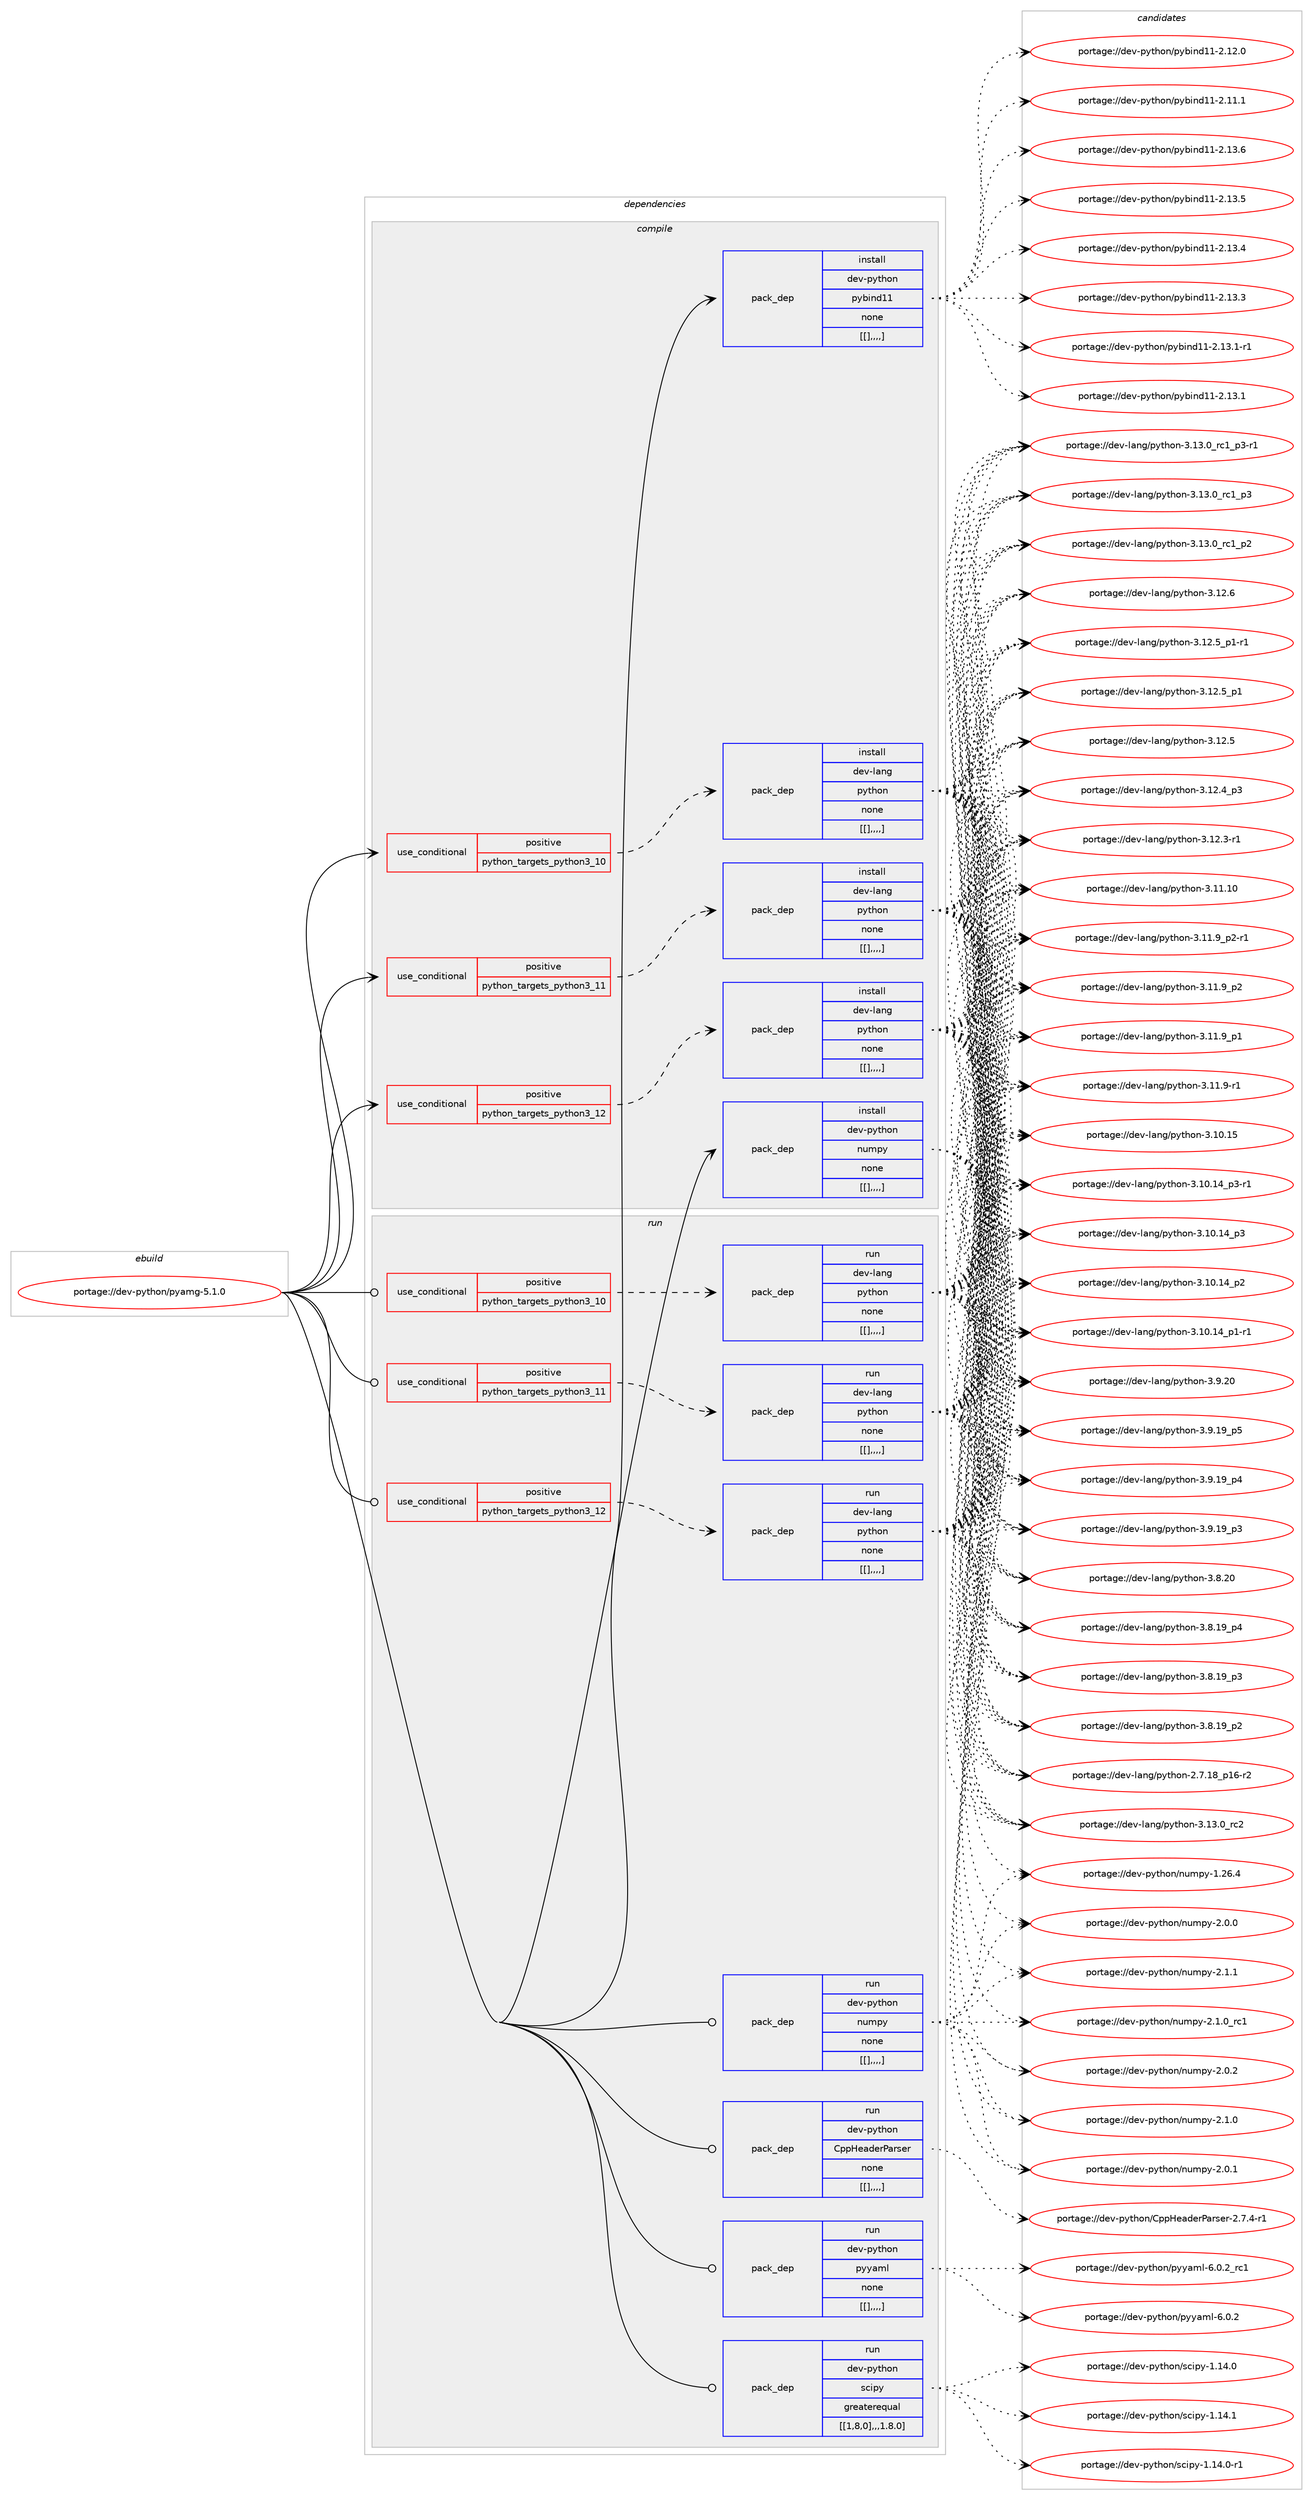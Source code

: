 digraph prolog {

# *************
# Graph options
# *************

newrank=true;
concentrate=true;
compound=true;
graph [rankdir=LR,fontname=Helvetica,fontsize=10,ranksep=1.5];#, ranksep=2.5, nodesep=0.2];
edge  [arrowhead=vee];
node  [fontname=Helvetica,fontsize=10];

# **********
# The ebuild
# **********

subgraph cluster_leftcol {
color=gray;
label=<<i>ebuild</i>>;
id [label="portage://dev-python/pyamg-5.1.0", color=red, width=4, href="../dev-python/pyamg-5.1.0.svg"];
}

# ****************
# The dependencies
# ****************

subgraph cluster_midcol {
color=gray;
label=<<i>dependencies</i>>;
subgraph cluster_compile {
fillcolor="#eeeeee";
style=filled;
label=<<i>compile</i>>;
subgraph cond37271 {
dependency156962 [label=<<TABLE BORDER="0" CELLBORDER="1" CELLSPACING="0" CELLPADDING="4"><TR><TD ROWSPAN="3" CELLPADDING="10">use_conditional</TD></TR><TR><TD>positive</TD></TR><TR><TD>python_targets_python3_10</TD></TR></TABLE>>, shape=none, color=red];
subgraph pack118471 {
dependency156963 [label=<<TABLE BORDER="0" CELLBORDER="1" CELLSPACING="0" CELLPADDING="4" WIDTH="220"><TR><TD ROWSPAN="6" CELLPADDING="30">pack_dep</TD></TR><TR><TD WIDTH="110">install</TD></TR><TR><TD>dev-lang</TD></TR><TR><TD>python</TD></TR><TR><TD>none</TD></TR><TR><TD>[[],,,,]</TD></TR></TABLE>>, shape=none, color=blue];
}
dependency156962:e -> dependency156963:w [weight=20,style="dashed",arrowhead="vee"];
}
id:e -> dependency156962:w [weight=20,style="solid",arrowhead="vee"];
subgraph cond37272 {
dependency156964 [label=<<TABLE BORDER="0" CELLBORDER="1" CELLSPACING="0" CELLPADDING="4"><TR><TD ROWSPAN="3" CELLPADDING="10">use_conditional</TD></TR><TR><TD>positive</TD></TR><TR><TD>python_targets_python3_11</TD></TR></TABLE>>, shape=none, color=red];
subgraph pack118472 {
dependency156965 [label=<<TABLE BORDER="0" CELLBORDER="1" CELLSPACING="0" CELLPADDING="4" WIDTH="220"><TR><TD ROWSPAN="6" CELLPADDING="30">pack_dep</TD></TR><TR><TD WIDTH="110">install</TD></TR><TR><TD>dev-lang</TD></TR><TR><TD>python</TD></TR><TR><TD>none</TD></TR><TR><TD>[[],,,,]</TD></TR></TABLE>>, shape=none, color=blue];
}
dependency156964:e -> dependency156965:w [weight=20,style="dashed",arrowhead="vee"];
}
id:e -> dependency156964:w [weight=20,style="solid",arrowhead="vee"];
subgraph cond37273 {
dependency156966 [label=<<TABLE BORDER="0" CELLBORDER="1" CELLSPACING="0" CELLPADDING="4"><TR><TD ROWSPAN="3" CELLPADDING="10">use_conditional</TD></TR><TR><TD>positive</TD></TR><TR><TD>python_targets_python3_12</TD></TR></TABLE>>, shape=none, color=red];
subgraph pack118473 {
dependency156967 [label=<<TABLE BORDER="0" CELLBORDER="1" CELLSPACING="0" CELLPADDING="4" WIDTH="220"><TR><TD ROWSPAN="6" CELLPADDING="30">pack_dep</TD></TR><TR><TD WIDTH="110">install</TD></TR><TR><TD>dev-lang</TD></TR><TR><TD>python</TD></TR><TR><TD>none</TD></TR><TR><TD>[[],,,,]</TD></TR></TABLE>>, shape=none, color=blue];
}
dependency156966:e -> dependency156967:w [weight=20,style="dashed",arrowhead="vee"];
}
id:e -> dependency156966:w [weight=20,style="solid",arrowhead="vee"];
subgraph pack118474 {
dependency156968 [label=<<TABLE BORDER="0" CELLBORDER="1" CELLSPACING="0" CELLPADDING="4" WIDTH="220"><TR><TD ROWSPAN="6" CELLPADDING="30">pack_dep</TD></TR><TR><TD WIDTH="110">install</TD></TR><TR><TD>dev-python</TD></TR><TR><TD>numpy</TD></TR><TR><TD>none</TD></TR><TR><TD>[[],,,,]</TD></TR></TABLE>>, shape=none, color=blue];
}
id:e -> dependency156968:w [weight=20,style="solid",arrowhead="vee"];
subgraph pack118475 {
dependency156969 [label=<<TABLE BORDER="0" CELLBORDER="1" CELLSPACING="0" CELLPADDING="4" WIDTH="220"><TR><TD ROWSPAN="6" CELLPADDING="30">pack_dep</TD></TR><TR><TD WIDTH="110">install</TD></TR><TR><TD>dev-python</TD></TR><TR><TD>pybind11</TD></TR><TR><TD>none</TD></TR><TR><TD>[[],,,,]</TD></TR></TABLE>>, shape=none, color=blue];
}
id:e -> dependency156969:w [weight=20,style="solid",arrowhead="vee"];
}
subgraph cluster_compileandrun {
fillcolor="#eeeeee";
style=filled;
label=<<i>compile and run</i>>;
}
subgraph cluster_run {
fillcolor="#eeeeee";
style=filled;
label=<<i>run</i>>;
subgraph cond37274 {
dependency156970 [label=<<TABLE BORDER="0" CELLBORDER="1" CELLSPACING="0" CELLPADDING="4"><TR><TD ROWSPAN="3" CELLPADDING="10">use_conditional</TD></TR><TR><TD>positive</TD></TR><TR><TD>python_targets_python3_10</TD></TR></TABLE>>, shape=none, color=red];
subgraph pack118476 {
dependency156971 [label=<<TABLE BORDER="0" CELLBORDER="1" CELLSPACING="0" CELLPADDING="4" WIDTH="220"><TR><TD ROWSPAN="6" CELLPADDING="30">pack_dep</TD></TR><TR><TD WIDTH="110">run</TD></TR><TR><TD>dev-lang</TD></TR><TR><TD>python</TD></TR><TR><TD>none</TD></TR><TR><TD>[[],,,,]</TD></TR></TABLE>>, shape=none, color=blue];
}
dependency156970:e -> dependency156971:w [weight=20,style="dashed",arrowhead="vee"];
}
id:e -> dependency156970:w [weight=20,style="solid",arrowhead="odot"];
subgraph cond37275 {
dependency156972 [label=<<TABLE BORDER="0" CELLBORDER="1" CELLSPACING="0" CELLPADDING="4"><TR><TD ROWSPAN="3" CELLPADDING="10">use_conditional</TD></TR><TR><TD>positive</TD></TR><TR><TD>python_targets_python3_11</TD></TR></TABLE>>, shape=none, color=red];
subgraph pack118477 {
dependency156973 [label=<<TABLE BORDER="0" CELLBORDER="1" CELLSPACING="0" CELLPADDING="4" WIDTH="220"><TR><TD ROWSPAN="6" CELLPADDING="30">pack_dep</TD></TR><TR><TD WIDTH="110">run</TD></TR><TR><TD>dev-lang</TD></TR><TR><TD>python</TD></TR><TR><TD>none</TD></TR><TR><TD>[[],,,,]</TD></TR></TABLE>>, shape=none, color=blue];
}
dependency156972:e -> dependency156973:w [weight=20,style="dashed",arrowhead="vee"];
}
id:e -> dependency156972:w [weight=20,style="solid",arrowhead="odot"];
subgraph cond37276 {
dependency156974 [label=<<TABLE BORDER="0" CELLBORDER="1" CELLSPACING="0" CELLPADDING="4"><TR><TD ROWSPAN="3" CELLPADDING="10">use_conditional</TD></TR><TR><TD>positive</TD></TR><TR><TD>python_targets_python3_12</TD></TR></TABLE>>, shape=none, color=red];
subgraph pack118478 {
dependency156975 [label=<<TABLE BORDER="0" CELLBORDER="1" CELLSPACING="0" CELLPADDING="4" WIDTH="220"><TR><TD ROWSPAN="6" CELLPADDING="30">pack_dep</TD></TR><TR><TD WIDTH="110">run</TD></TR><TR><TD>dev-lang</TD></TR><TR><TD>python</TD></TR><TR><TD>none</TD></TR><TR><TD>[[],,,,]</TD></TR></TABLE>>, shape=none, color=blue];
}
dependency156974:e -> dependency156975:w [weight=20,style="dashed",arrowhead="vee"];
}
id:e -> dependency156974:w [weight=20,style="solid",arrowhead="odot"];
subgraph pack118479 {
dependency156976 [label=<<TABLE BORDER="0" CELLBORDER="1" CELLSPACING="0" CELLPADDING="4" WIDTH="220"><TR><TD ROWSPAN="6" CELLPADDING="30">pack_dep</TD></TR><TR><TD WIDTH="110">run</TD></TR><TR><TD>dev-python</TD></TR><TR><TD>CppHeaderParser</TD></TR><TR><TD>none</TD></TR><TR><TD>[[],,,,]</TD></TR></TABLE>>, shape=none, color=blue];
}
id:e -> dependency156976:w [weight=20,style="solid",arrowhead="odot"];
subgraph pack118480 {
dependency156977 [label=<<TABLE BORDER="0" CELLBORDER="1" CELLSPACING="0" CELLPADDING="4" WIDTH="220"><TR><TD ROWSPAN="6" CELLPADDING="30">pack_dep</TD></TR><TR><TD WIDTH="110">run</TD></TR><TR><TD>dev-python</TD></TR><TR><TD>numpy</TD></TR><TR><TD>none</TD></TR><TR><TD>[[],,,,]</TD></TR></TABLE>>, shape=none, color=blue];
}
id:e -> dependency156977:w [weight=20,style="solid",arrowhead="odot"];
subgraph pack118481 {
dependency156978 [label=<<TABLE BORDER="0" CELLBORDER="1" CELLSPACING="0" CELLPADDING="4" WIDTH="220"><TR><TD ROWSPAN="6" CELLPADDING="30">pack_dep</TD></TR><TR><TD WIDTH="110">run</TD></TR><TR><TD>dev-python</TD></TR><TR><TD>pyyaml</TD></TR><TR><TD>none</TD></TR><TR><TD>[[],,,,]</TD></TR></TABLE>>, shape=none, color=blue];
}
id:e -> dependency156978:w [weight=20,style="solid",arrowhead="odot"];
subgraph pack118482 {
dependency156979 [label=<<TABLE BORDER="0" CELLBORDER="1" CELLSPACING="0" CELLPADDING="4" WIDTH="220"><TR><TD ROWSPAN="6" CELLPADDING="30">pack_dep</TD></TR><TR><TD WIDTH="110">run</TD></TR><TR><TD>dev-python</TD></TR><TR><TD>scipy</TD></TR><TR><TD>greaterequal</TD></TR><TR><TD>[[1,8,0],,,1.8.0]</TD></TR></TABLE>>, shape=none, color=blue];
}
id:e -> dependency156979:w [weight=20,style="solid",arrowhead="odot"];
}
}

# **************
# The candidates
# **************

subgraph cluster_choices {
rank=same;
color=gray;
label=<<i>candidates</i>>;

subgraph choice118471 {
color=black;
nodesep=1;
choice10010111845108971101034711212111610411111045514649514648951149950 [label="portage://dev-lang/python-3.13.0_rc2", color=red, width=4,href="../dev-lang/python-3.13.0_rc2.svg"];
choice1001011184510897110103471121211161041111104551464951464895114994995112514511449 [label="portage://dev-lang/python-3.13.0_rc1_p3-r1", color=red, width=4,href="../dev-lang/python-3.13.0_rc1_p3-r1.svg"];
choice100101118451089711010347112121116104111110455146495146489511499499511251 [label="portage://dev-lang/python-3.13.0_rc1_p3", color=red, width=4,href="../dev-lang/python-3.13.0_rc1_p3.svg"];
choice100101118451089711010347112121116104111110455146495146489511499499511250 [label="portage://dev-lang/python-3.13.0_rc1_p2", color=red, width=4,href="../dev-lang/python-3.13.0_rc1_p2.svg"];
choice10010111845108971101034711212111610411111045514649504654 [label="portage://dev-lang/python-3.12.6", color=red, width=4,href="../dev-lang/python-3.12.6.svg"];
choice1001011184510897110103471121211161041111104551464950465395112494511449 [label="portage://dev-lang/python-3.12.5_p1-r1", color=red, width=4,href="../dev-lang/python-3.12.5_p1-r1.svg"];
choice100101118451089711010347112121116104111110455146495046539511249 [label="portage://dev-lang/python-3.12.5_p1", color=red, width=4,href="../dev-lang/python-3.12.5_p1.svg"];
choice10010111845108971101034711212111610411111045514649504653 [label="portage://dev-lang/python-3.12.5", color=red, width=4,href="../dev-lang/python-3.12.5.svg"];
choice100101118451089711010347112121116104111110455146495046529511251 [label="portage://dev-lang/python-3.12.4_p3", color=red, width=4,href="../dev-lang/python-3.12.4_p3.svg"];
choice100101118451089711010347112121116104111110455146495046514511449 [label="portage://dev-lang/python-3.12.3-r1", color=red, width=4,href="../dev-lang/python-3.12.3-r1.svg"];
choice1001011184510897110103471121211161041111104551464949464948 [label="portage://dev-lang/python-3.11.10", color=red, width=4,href="../dev-lang/python-3.11.10.svg"];
choice1001011184510897110103471121211161041111104551464949465795112504511449 [label="portage://dev-lang/python-3.11.9_p2-r1", color=red, width=4,href="../dev-lang/python-3.11.9_p2-r1.svg"];
choice100101118451089711010347112121116104111110455146494946579511250 [label="portage://dev-lang/python-3.11.9_p2", color=red, width=4,href="../dev-lang/python-3.11.9_p2.svg"];
choice100101118451089711010347112121116104111110455146494946579511249 [label="portage://dev-lang/python-3.11.9_p1", color=red, width=4,href="../dev-lang/python-3.11.9_p1.svg"];
choice100101118451089711010347112121116104111110455146494946574511449 [label="portage://dev-lang/python-3.11.9-r1", color=red, width=4,href="../dev-lang/python-3.11.9-r1.svg"];
choice1001011184510897110103471121211161041111104551464948464953 [label="portage://dev-lang/python-3.10.15", color=red, width=4,href="../dev-lang/python-3.10.15.svg"];
choice100101118451089711010347112121116104111110455146494846495295112514511449 [label="portage://dev-lang/python-3.10.14_p3-r1", color=red, width=4,href="../dev-lang/python-3.10.14_p3-r1.svg"];
choice10010111845108971101034711212111610411111045514649484649529511251 [label="portage://dev-lang/python-3.10.14_p3", color=red, width=4,href="../dev-lang/python-3.10.14_p3.svg"];
choice10010111845108971101034711212111610411111045514649484649529511250 [label="portage://dev-lang/python-3.10.14_p2", color=red, width=4,href="../dev-lang/python-3.10.14_p2.svg"];
choice100101118451089711010347112121116104111110455146494846495295112494511449 [label="portage://dev-lang/python-3.10.14_p1-r1", color=red, width=4,href="../dev-lang/python-3.10.14_p1-r1.svg"];
choice10010111845108971101034711212111610411111045514657465048 [label="portage://dev-lang/python-3.9.20", color=red, width=4,href="../dev-lang/python-3.9.20.svg"];
choice100101118451089711010347112121116104111110455146574649579511253 [label="portage://dev-lang/python-3.9.19_p5", color=red, width=4,href="../dev-lang/python-3.9.19_p5.svg"];
choice100101118451089711010347112121116104111110455146574649579511252 [label="portage://dev-lang/python-3.9.19_p4", color=red, width=4,href="../dev-lang/python-3.9.19_p4.svg"];
choice100101118451089711010347112121116104111110455146574649579511251 [label="portage://dev-lang/python-3.9.19_p3", color=red, width=4,href="../dev-lang/python-3.9.19_p3.svg"];
choice10010111845108971101034711212111610411111045514656465048 [label="portage://dev-lang/python-3.8.20", color=red, width=4,href="../dev-lang/python-3.8.20.svg"];
choice100101118451089711010347112121116104111110455146564649579511252 [label="portage://dev-lang/python-3.8.19_p4", color=red, width=4,href="../dev-lang/python-3.8.19_p4.svg"];
choice100101118451089711010347112121116104111110455146564649579511251 [label="portage://dev-lang/python-3.8.19_p3", color=red, width=4,href="../dev-lang/python-3.8.19_p3.svg"];
choice100101118451089711010347112121116104111110455146564649579511250 [label="portage://dev-lang/python-3.8.19_p2", color=red, width=4,href="../dev-lang/python-3.8.19_p2.svg"];
choice100101118451089711010347112121116104111110455046554649569511249544511450 [label="portage://dev-lang/python-2.7.18_p16-r2", color=red, width=4,href="../dev-lang/python-2.7.18_p16-r2.svg"];
dependency156963:e -> choice10010111845108971101034711212111610411111045514649514648951149950:w [style=dotted,weight="100"];
dependency156963:e -> choice1001011184510897110103471121211161041111104551464951464895114994995112514511449:w [style=dotted,weight="100"];
dependency156963:e -> choice100101118451089711010347112121116104111110455146495146489511499499511251:w [style=dotted,weight="100"];
dependency156963:e -> choice100101118451089711010347112121116104111110455146495146489511499499511250:w [style=dotted,weight="100"];
dependency156963:e -> choice10010111845108971101034711212111610411111045514649504654:w [style=dotted,weight="100"];
dependency156963:e -> choice1001011184510897110103471121211161041111104551464950465395112494511449:w [style=dotted,weight="100"];
dependency156963:e -> choice100101118451089711010347112121116104111110455146495046539511249:w [style=dotted,weight="100"];
dependency156963:e -> choice10010111845108971101034711212111610411111045514649504653:w [style=dotted,weight="100"];
dependency156963:e -> choice100101118451089711010347112121116104111110455146495046529511251:w [style=dotted,weight="100"];
dependency156963:e -> choice100101118451089711010347112121116104111110455146495046514511449:w [style=dotted,weight="100"];
dependency156963:e -> choice1001011184510897110103471121211161041111104551464949464948:w [style=dotted,weight="100"];
dependency156963:e -> choice1001011184510897110103471121211161041111104551464949465795112504511449:w [style=dotted,weight="100"];
dependency156963:e -> choice100101118451089711010347112121116104111110455146494946579511250:w [style=dotted,weight="100"];
dependency156963:e -> choice100101118451089711010347112121116104111110455146494946579511249:w [style=dotted,weight="100"];
dependency156963:e -> choice100101118451089711010347112121116104111110455146494946574511449:w [style=dotted,weight="100"];
dependency156963:e -> choice1001011184510897110103471121211161041111104551464948464953:w [style=dotted,weight="100"];
dependency156963:e -> choice100101118451089711010347112121116104111110455146494846495295112514511449:w [style=dotted,weight="100"];
dependency156963:e -> choice10010111845108971101034711212111610411111045514649484649529511251:w [style=dotted,weight="100"];
dependency156963:e -> choice10010111845108971101034711212111610411111045514649484649529511250:w [style=dotted,weight="100"];
dependency156963:e -> choice100101118451089711010347112121116104111110455146494846495295112494511449:w [style=dotted,weight="100"];
dependency156963:e -> choice10010111845108971101034711212111610411111045514657465048:w [style=dotted,weight="100"];
dependency156963:e -> choice100101118451089711010347112121116104111110455146574649579511253:w [style=dotted,weight="100"];
dependency156963:e -> choice100101118451089711010347112121116104111110455146574649579511252:w [style=dotted,weight="100"];
dependency156963:e -> choice100101118451089711010347112121116104111110455146574649579511251:w [style=dotted,weight="100"];
dependency156963:e -> choice10010111845108971101034711212111610411111045514656465048:w [style=dotted,weight="100"];
dependency156963:e -> choice100101118451089711010347112121116104111110455146564649579511252:w [style=dotted,weight="100"];
dependency156963:e -> choice100101118451089711010347112121116104111110455146564649579511251:w [style=dotted,weight="100"];
dependency156963:e -> choice100101118451089711010347112121116104111110455146564649579511250:w [style=dotted,weight="100"];
dependency156963:e -> choice100101118451089711010347112121116104111110455046554649569511249544511450:w [style=dotted,weight="100"];
}
subgraph choice118472 {
color=black;
nodesep=1;
choice10010111845108971101034711212111610411111045514649514648951149950 [label="portage://dev-lang/python-3.13.0_rc2", color=red, width=4,href="../dev-lang/python-3.13.0_rc2.svg"];
choice1001011184510897110103471121211161041111104551464951464895114994995112514511449 [label="portage://dev-lang/python-3.13.0_rc1_p3-r1", color=red, width=4,href="../dev-lang/python-3.13.0_rc1_p3-r1.svg"];
choice100101118451089711010347112121116104111110455146495146489511499499511251 [label="portage://dev-lang/python-3.13.0_rc1_p3", color=red, width=4,href="../dev-lang/python-3.13.0_rc1_p3.svg"];
choice100101118451089711010347112121116104111110455146495146489511499499511250 [label="portage://dev-lang/python-3.13.0_rc1_p2", color=red, width=4,href="../dev-lang/python-3.13.0_rc1_p2.svg"];
choice10010111845108971101034711212111610411111045514649504654 [label="portage://dev-lang/python-3.12.6", color=red, width=4,href="../dev-lang/python-3.12.6.svg"];
choice1001011184510897110103471121211161041111104551464950465395112494511449 [label="portage://dev-lang/python-3.12.5_p1-r1", color=red, width=4,href="../dev-lang/python-3.12.5_p1-r1.svg"];
choice100101118451089711010347112121116104111110455146495046539511249 [label="portage://dev-lang/python-3.12.5_p1", color=red, width=4,href="../dev-lang/python-3.12.5_p1.svg"];
choice10010111845108971101034711212111610411111045514649504653 [label="portage://dev-lang/python-3.12.5", color=red, width=4,href="../dev-lang/python-3.12.5.svg"];
choice100101118451089711010347112121116104111110455146495046529511251 [label="portage://dev-lang/python-3.12.4_p3", color=red, width=4,href="../dev-lang/python-3.12.4_p3.svg"];
choice100101118451089711010347112121116104111110455146495046514511449 [label="portage://dev-lang/python-3.12.3-r1", color=red, width=4,href="../dev-lang/python-3.12.3-r1.svg"];
choice1001011184510897110103471121211161041111104551464949464948 [label="portage://dev-lang/python-3.11.10", color=red, width=4,href="../dev-lang/python-3.11.10.svg"];
choice1001011184510897110103471121211161041111104551464949465795112504511449 [label="portage://dev-lang/python-3.11.9_p2-r1", color=red, width=4,href="../dev-lang/python-3.11.9_p2-r1.svg"];
choice100101118451089711010347112121116104111110455146494946579511250 [label="portage://dev-lang/python-3.11.9_p2", color=red, width=4,href="../dev-lang/python-3.11.9_p2.svg"];
choice100101118451089711010347112121116104111110455146494946579511249 [label="portage://dev-lang/python-3.11.9_p1", color=red, width=4,href="../dev-lang/python-3.11.9_p1.svg"];
choice100101118451089711010347112121116104111110455146494946574511449 [label="portage://dev-lang/python-3.11.9-r1", color=red, width=4,href="../dev-lang/python-3.11.9-r1.svg"];
choice1001011184510897110103471121211161041111104551464948464953 [label="portage://dev-lang/python-3.10.15", color=red, width=4,href="../dev-lang/python-3.10.15.svg"];
choice100101118451089711010347112121116104111110455146494846495295112514511449 [label="portage://dev-lang/python-3.10.14_p3-r1", color=red, width=4,href="../dev-lang/python-3.10.14_p3-r1.svg"];
choice10010111845108971101034711212111610411111045514649484649529511251 [label="portage://dev-lang/python-3.10.14_p3", color=red, width=4,href="../dev-lang/python-3.10.14_p3.svg"];
choice10010111845108971101034711212111610411111045514649484649529511250 [label="portage://dev-lang/python-3.10.14_p2", color=red, width=4,href="../dev-lang/python-3.10.14_p2.svg"];
choice100101118451089711010347112121116104111110455146494846495295112494511449 [label="portage://dev-lang/python-3.10.14_p1-r1", color=red, width=4,href="../dev-lang/python-3.10.14_p1-r1.svg"];
choice10010111845108971101034711212111610411111045514657465048 [label="portage://dev-lang/python-3.9.20", color=red, width=4,href="../dev-lang/python-3.9.20.svg"];
choice100101118451089711010347112121116104111110455146574649579511253 [label="portage://dev-lang/python-3.9.19_p5", color=red, width=4,href="../dev-lang/python-3.9.19_p5.svg"];
choice100101118451089711010347112121116104111110455146574649579511252 [label="portage://dev-lang/python-3.9.19_p4", color=red, width=4,href="../dev-lang/python-3.9.19_p4.svg"];
choice100101118451089711010347112121116104111110455146574649579511251 [label="portage://dev-lang/python-3.9.19_p3", color=red, width=4,href="../dev-lang/python-3.9.19_p3.svg"];
choice10010111845108971101034711212111610411111045514656465048 [label="portage://dev-lang/python-3.8.20", color=red, width=4,href="../dev-lang/python-3.8.20.svg"];
choice100101118451089711010347112121116104111110455146564649579511252 [label="portage://dev-lang/python-3.8.19_p4", color=red, width=4,href="../dev-lang/python-3.8.19_p4.svg"];
choice100101118451089711010347112121116104111110455146564649579511251 [label="portage://dev-lang/python-3.8.19_p3", color=red, width=4,href="../dev-lang/python-3.8.19_p3.svg"];
choice100101118451089711010347112121116104111110455146564649579511250 [label="portage://dev-lang/python-3.8.19_p2", color=red, width=4,href="../dev-lang/python-3.8.19_p2.svg"];
choice100101118451089711010347112121116104111110455046554649569511249544511450 [label="portage://dev-lang/python-2.7.18_p16-r2", color=red, width=4,href="../dev-lang/python-2.7.18_p16-r2.svg"];
dependency156965:e -> choice10010111845108971101034711212111610411111045514649514648951149950:w [style=dotted,weight="100"];
dependency156965:e -> choice1001011184510897110103471121211161041111104551464951464895114994995112514511449:w [style=dotted,weight="100"];
dependency156965:e -> choice100101118451089711010347112121116104111110455146495146489511499499511251:w [style=dotted,weight="100"];
dependency156965:e -> choice100101118451089711010347112121116104111110455146495146489511499499511250:w [style=dotted,weight="100"];
dependency156965:e -> choice10010111845108971101034711212111610411111045514649504654:w [style=dotted,weight="100"];
dependency156965:e -> choice1001011184510897110103471121211161041111104551464950465395112494511449:w [style=dotted,weight="100"];
dependency156965:e -> choice100101118451089711010347112121116104111110455146495046539511249:w [style=dotted,weight="100"];
dependency156965:e -> choice10010111845108971101034711212111610411111045514649504653:w [style=dotted,weight="100"];
dependency156965:e -> choice100101118451089711010347112121116104111110455146495046529511251:w [style=dotted,weight="100"];
dependency156965:e -> choice100101118451089711010347112121116104111110455146495046514511449:w [style=dotted,weight="100"];
dependency156965:e -> choice1001011184510897110103471121211161041111104551464949464948:w [style=dotted,weight="100"];
dependency156965:e -> choice1001011184510897110103471121211161041111104551464949465795112504511449:w [style=dotted,weight="100"];
dependency156965:e -> choice100101118451089711010347112121116104111110455146494946579511250:w [style=dotted,weight="100"];
dependency156965:e -> choice100101118451089711010347112121116104111110455146494946579511249:w [style=dotted,weight="100"];
dependency156965:e -> choice100101118451089711010347112121116104111110455146494946574511449:w [style=dotted,weight="100"];
dependency156965:e -> choice1001011184510897110103471121211161041111104551464948464953:w [style=dotted,weight="100"];
dependency156965:e -> choice100101118451089711010347112121116104111110455146494846495295112514511449:w [style=dotted,weight="100"];
dependency156965:e -> choice10010111845108971101034711212111610411111045514649484649529511251:w [style=dotted,weight="100"];
dependency156965:e -> choice10010111845108971101034711212111610411111045514649484649529511250:w [style=dotted,weight="100"];
dependency156965:e -> choice100101118451089711010347112121116104111110455146494846495295112494511449:w [style=dotted,weight="100"];
dependency156965:e -> choice10010111845108971101034711212111610411111045514657465048:w [style=dotted,weight="100"];
dependency156965:e -> choice100101118451089711010347112121116104111110455146574649579511253:w [style=dotted,weight="100"];
dependency156965:e -> choice100101118451089711010347112121116104111110455146574649579511252:w [style=dotted,weight="100"];
dependency156965:e -> choice100101118451089711010347112121116104111110455146574649579511251:w [style=dotted,weight="100"];
dependency156965:e -> choice10010111845108971101034711212111610411111045514656465048:w [style=dotted,weight="100"];
dependency156965:e -> choice100101118451089711010347112121116104111110455146564649579511252:w [style=dotted,weight="100"];
dependency156965:e -> choice100101118451089711010347112121116104111110455146564649579511251:w [style=dotted,weight="100"];
dependency156965:e -> choice100101118451089711010347112121116104111110455146564649579511250:w [style=dotted,weight="100"];
dependency156965:e -> choice100101118451089711010347112121116104111110455046554649569511249544511450:w [style=dotted,weight="100"];
}
subgraph choice118473 {
color=black;
nodesep=1;
choice10010111845108971101034711212111610411111045514649514648951149950 [label="portage://dev-lang/python-3.13.0_rc2", color=red, width=4,href="../dev-lang/python-3.13.0_rc2.svg"];
choice1001011184510897110103471121211161041111104551464951464895114994995112514511449 [label="portage://dev-lang/python-3.13.0_rc1_p3-r1", color=red, width=4,href="../dev-lang/python-3.13.0_rc1_p3-r1.svg"];
choice100101118451089711010347112121116104111110455146495146489511499499511251 [label="portage://dev-lang/python-3.13.0_rc1_p3", color=red, width=4,href="../dev-lang/python-3.13.0_rc1_p3.svg"];
choice100101118451089711010347112121116104111110455146495146489511499499511250 [label="portage://dev-lang/python-3.13.0_rc1_p2", color=red, width=4,href="../dev-lang/python-3.13.0_rc1_p2.svg"];
choice10010111845108971101034711212111610411111045514649504654 [label="portage://dev-lang/python-3.12.6", color=red, width=4,href="../dev-lang/python-3.12.6.svg"];
choice1001011184510897110103471121211161041111104551464950465395112494511449 [label="portage://dev-lang/python-3.12.5_p1-r1", color=red, width=4,href="../dev-lang/python-3.12.5_p1-r1.svg"];
choice100101118451089711010347112121116104111110455146495046539511249 [label="portage://dev-lang/python-3.12.5_p1", color=red, width=4,href="../dev-lang/python-3.12.5_p1.svg"];
choice10010111845108971101034711212111610411111045514649504653 [label="portage://dev-lang/python-3.12.5", color=red, width=4,href="../dev-lang/python-3.12.5.svg"];
choice100101118451089711010347112121116104111110455146495046529511251 [label="portage://dev-lang/python-3.12.4_p3", color=red, width=4,href="../dev-lang/python-3.12.4_p3.svg"];
choice100101118451089711010347112121116104111110455146495046514511449 [label="portage://dev-lang/python-3.12.3-r1", color=red, width=4,href="../dev-lang/python-3.12.3-r1.svg"];
choice1001011184510897110103471121211161041111104551464949464948 [label="portage://dev-lang/python-3.11.10", color=red, width=4,href="../dev-lang/python-3.11.10.svg"];
choice1001011184510897110103471121211161041111104551464949465795112504511449 [label="portage://dev-lang/python-3.11.9_p2-r1", color=red, width=4,href="../dev-lang/python-3.11.9_p2-r1.svg"];
choice100101118451089711010347112121116104111110455146494946579511250 [label="portage://dev-lang/python-3.11.9_p2", color=red, width=4,href="../dev-lang/python-3.11.9_p2.svg"];
choice100101118451089711010347112121116104111110455146494946579511249 [label="portage://dev-lang/python-3.11.9_p1", color=red, width=4,href="../dev-lang/python-3.11.9_p1.svg"];
choice100101118451089711010347112121116104111110455146494946574511449 [label="portage://dev-lang/python-3.11.9-r1", color=red, width=4,href="../dev-lang/python-3.11.9-r1.svg"];
choice1001011184510897110103471121211161041111104551464948464953 [label="portage://dev-lang/python-3.10.15", color=red, width=4,href="../dev-lang/python-3.10.15.svg"];
choice100101118451089711010347112121116104111110455146494846495295112514511449 [label="portage://dev-lang/python-3.10.14_p3-r1", color=red, width=4,href="../dev-lang/python-3.10.14_p3-r1.svg"];
choice10010111845108971101034711212111610411111045514649484649529511251 [label="portage://dev-lang/python-3.10.14_p3", color=red, width=4,href="../dev-lang/python-3.10.14_p3.svg"];
choice10010111845108971101034711212111610411111045514649484649529511250 [label="portage://dev-lang/python-3.10.14_p2", color=red, width=4,href="../dev-lang/python-3.10.14_p2.svg"];
choice100101118451089711010347112121116104111110455146494846495295112494511449 [label="portage://dev-lang/python-3.10.14_p1-r1", color=red, width=4,href="../dev-lang/python-3.10.14_p1-r1.svg"];
choice10010111845108971101034711212111610411111045514657465048 [label="portage://dev-lang/python-3.9.20", color=red, width=4,href="../dev-lang/python-3.9.20.svg"];
choice100101118451089711010347112121116104111110455146574649579511253 [label="portage://dev-lang/python-3.9.19_p5", color=red, width=4,href="../dev-lang/python-3.9.19_p5.svg"];
choice100101118451089711010347112121116104111110455146574649579511252 [label="portage://dev-lang/python-3.9.19_p4", color=red, width=4,href="../dev-lang/python-3.9.19_p4.svg"];
choice100101118451089711010347112121116104111110455146574649579511251 [label="portage://dev-lang/python-3.9.19_p3", color=red, width=4,href="../dev-lang/python-3.9.19_p3.svg"];
choice10010111845108971101034711212111610411111045514656465048 [label="portage://dev-lang/python-3.8.20", color=red, width=4,href="../dev-lang/python-3.8.20.svg"];
choice100101118451089711010347112121116104111110455146564649579511252 [label="portage://dev-lang/python-3.8.19_p4", color=red, width=4,href="../dev-lang/python-3.8.19_p4.svg"];
choice100101118451089711010347112121116104111110455146564649579511251 [label="portage://dev-lang/python-3.8.19_p3", color=red, width=4,href="../dev-lang/python-3.8.19_p3.svg"];
choice100101118451089711010347112121116104111110455146564649579511250 [label="portage://dev-lang/python-3.8.19_p2", color=red, width=4,href="../dev-lang/python-3.8.19_p2.svg"];
choice100101118451089711010347112121116104111110455046554649569511249544511450 [label="portage://dev-lang/python-2.7.18_p16-r2", color=red, width=4,href="../dev-lang/python-2.7.18_p16-r2.svg"];
dependency156967:e -> choice10010111845108971101034711212111610411111045514649514648951149950:w [style=dotted,weight="100"];
dependency156967:e -> choice1001011184510897110103471121211161041111104551464951464895114994995112514511449:w [style=dotted,weight="100"];
dependency156967:e -> choice100101118451089711010347112121116104111110455146495146489511499499511251:w [style=dotted,weight="100"];
dependency156967:e -> choice100101118451089711010347112121116104111110455146495146489511499499511250:w [style=dotted,weight="100"];
dependency156967:e -> choice10010111845108971101034711212111610411111045514649504654:w [style=dotted,weight="100"];
dependency156967:e -> choice1001011184510897110103471121211161041111104551464950465395112494511449:w [style=dotted,weight="100"];
dependency156967:e -> choice100101118451089711010347112121116104111110455146495046539511249:w [style=dotted,weight="100"];
dependency156967:e -> choice10010111845108971101034711212111610411111045514649504653:w [style=dotted,weight="100"];
dependency156967:e -> choice100101118451089711010347112121116104111110455146495046529511251:w [style=dotted,weight="100"];
dependency156967:e -> choice100101118451089711010347112121116104111110455146495046514511449:w [style=dotted,weight="100"];
dependency156967:e -> choice1001011184510897110103471121211161041111104551464949464948:w [style=dotted,weight="100"];
dependency156967:e -> choice1001011184510897110103471121211161041111104551464949465795112504511449:w [style=dotted,weight="100"];
dependency156967:e -> choice100101118451089711010347112121116104111110455146494946579511250:w [style=dotted,weight="100"];
dependency156967:e -> choice100101118451089711010347112121116104111110455146494946579511249:w [style=dotted,weight="100"];
dependency156967:e -> choice100101118451089711010347112121116104111110455146494946574511449:w [style=dotted,weight="100"];
dependency156967:e -> choice1001011184510897110103471121211161041111104551464948464953:w [style=dotted,weight="100"];
dependency156967:e -> choice100101118451089711010347112121116104111110455146494846495295112514511449:w [style=dotted,weight="100"];
dependency156967:e -> choice10010111845108971101034711212111610411111045514649484649529511251:w [style=dotted,weight="100"];
dependency156967:e -> choice10010111845108971101034711212111610411111045514649484649529511250:w [style=dotted,weight="100"];
dependency156967:e -> choice100101118451089711010347112121116104111110455146494846495295112494511449:w [style=dotted,weight="100"];
dependency156967:e -> choice10010111845108971101034711212111610411111045514657465048:w [style=dotted,weight="100"];
dependency156967:e -> choice100101118451089711010347112121116104111110455146574649579511253:w [style=dotted,weight="100"];
dependency156967:e -> choice100101118451089711010347112121116104111110455146574649579511252:w [style=dotted,weight="100"];
dependency156967:e -> choice100101118451089711010347112121116104111110455146574649579511251:w [style=dotted,weight="100"];
dependency156967:e -> choice10010111845108971101034711212111610411111045514656465048:w [style=dotted,weight="100"];
dependency156967:e -> choice100101118451089711010347112121116104111110455146564649579511252:w [style=dotted,weight="100"];
dependency156967:e -> choice100101118451089711010347112121116104111110455146564649579511251:w [style=dotted,weight="100"];
dependency156967:e -> choice100101118451089711010347112121116104111110455146564649579511250:w [style=dotted,weight="100"];
dependency156967:e -> choice100101118451089711010347112121116104111110455046554649569511249544511450:w [style=dotted,weight="100"];
}
subgraph choice118474 {
color=black;
nodesep=1;
choice1001011184511212111610411111047110117109112121455046494649 [label="portage://dev-python/numpy-2.1.1", color=red, width=4,href="../dev-python/numpy-2.1.1.svg"];
choice1001011184511212111610411111047110117109112121455046494648951149949 [label="portage://dev-python/numpy-2.1.0_rc1", color=red, width=4,href="../dev-python/numpy-2.1.0_rc1.svg"];
choice1001011184511212111610411111047110117109112121455046494648 [label="portage://dev-python/numpy-2.1.0", color=red, width=4,href="../dev-python/numpy-2.1.0.svg"];
choice1001011184511212111610411111047110117109112121455046484650 [label="portage://dev-python/numpy-2.0.2", color=red, width=4,href="../dev-python/numpy-2.0.2.svg"];
choice1001011184511212111610411111047110117109112121455046484649 [label="portage://dev-python/numpy-2.0.1", color=red, width=4,href="../dev-python/numpy-2.0.1.svg"];
choice1001011184511212111610411111047110117109112121455046484648 [label="portage://dev-python/numpy-2.0.0", color=red, width=4,href="../dev-python/numpy-2.0.0.svg"];
choice100101118451121211161041111104711011710911212145494650544652 [label="portage://dev-python/numpy-1.26.4", color=red, width=4,href="../dev-python/numpy-1.26.4.svg"];
dependency156968:e -> choice1001011184511212111610411111047110117109112121455046494649:w [style=dotted,weight="100"];
dependency156968:e -> choice1001011184511212111610411111047110117109112121455046494648951149949:w [style=dotted,weight="100"];
dependency156968:e -> choice1001011184511212111610411111047110117109112121455046494648:w [style=dotted,weight="100"];
dependency156968:e -> choice1001011184511212111610411111047110117109112121455046484650:w [style=dotted,weight="100"];
dependency156968:e -> choice1001011184511212111610411111047110117109112121455046484649:w [style=dotted,weight="100"];
dependency156968:e -> choice1001011184511212111610411111047110117109112121455046484648:w [style=dotted,weight="100"];
dependency156968:e -> choice100101118451121211161041111104711011710911212145494650544652:w [style=dotted,weight="100"];
}
subgraph choice118475 {
color=black;
nodesep=1;
choice100101118451121211161041111104711212198105110100494945504649514654 [label="portage://dev-python/pybind11-2.13.6", color=red, width=4,href="../dev-python/pybind11-2.13.6.svg"];
choice100101118451121211161041111104711212198105110100494945504649514653 [label="portage://dev-python/pybind11-2.13.5", color=red, width=4,href="../dev-python/pybind11-2.13.5.svg"];
choice100101118451121211161041111104711212198105110100494945504649514652 [label="portage://dev-python/pybind11-2.13.4", color=red, width=4,href="../dev-python/pybind11-2.13.4.svg"];
choice100101118451121211161041111104711212198105110100494945504649514651 [label="portage://dev-python/pybind11-2.13.3", color=red, width=4,href="../dev-python/pybind11-2.13.3.svg"];
choice1001011184511212111610411111047112121981051101004949455046495146494511449 [label="portage://dev-python/pybind11-2.13.1-r1", color=red, width=4,href="../dev-python/pybind11-2.13.1-r1.svg"];
choice100101118451121211161041111104711212198105110100494945504649514649 [label="portage://dev-python/pybind11-2.13.1", color=red, width=4,href="../dev-python/pybind11-2.13.1.svg"];
choice100101118451121211161041111104711212198105110100494945504649504648 [label="portage://dev-python/pybind11-2.12.0", color=red, width=4,href="../dev-python/pybind11-2.12.0.svg"];
choice100101118451121211161041111104711212198105110100494945504649494649 [label="portage://dev-python/pybind11-2.11.1", color=red, width=4,href="../dev-python/pybind11-2.11.1.svg"];
dependency156969:e -> choice100101118451121211161041111104711212198105110100494945504649514654:w [style=dotted,weight="100"];
dependency156969:e -> choice100101118451121211161041111104711212198105110100494945504649514653:w [style=dotted,weight="100"];
dependency156969:e -> choice100101118451121211161041111104711212198105110100494945504649514652:w [style=dotted,weight="100"];
dependency156969:e -> choice100101118451121211161041111104711212198105110100494945504649514651:w [style=dotted,weight="100"];
dependency156969:e -> choice1001011184511212111610411111047112121981051101004949455046495146494511449:w [style=dotted,weight="100"];
dependency156969:e -> choice100101118451121211161041111104711212198105110100494945504649514649:w [style=dotted,weight="100"];
dependency156969:e -> choice100101118451121211161041111104711212198105110100494945504649504648:w [style=dotted,weight="100"];
dependency156969:e -> choice100101118451121211161041111104711212198105110100494945504649494649:w [style=dotted,weight="100"];
}
subgraph choice118476 {
color=black;
nodesep=1;
choice10010111845108971101034711212111610411111045514649514648951149950 [label="portage://dev-lang/python-3.13.0_rc2", color=red, width=4,href="../dev-lang/python-3.13.0_rc2.svg"];
choice1001011184510897110103471121211161041111104551464951464895114994995112514511449 [label="portage://dev-lang/python-3.13.0_rc1_p3-r1", color=red, width=4,href="../dev-lang/python-3.13.0_rc1_p3-r1.svg"];
choice100101118451089711010347112121116104111110455146495146489511499499511251 [label="portage://dev-lang/python-3.13.0_rc1_p3", color=red, width=4,href="../dev-lang/python-3.13.0_rc1_p3.svg"];
choice100101118451089711010347112121116104111110455146495146489511499499511250 [label="portage://dev-lang/python-3.13.0_rc1_p2", color=red, width=4,href="../dev-lang/python-3.13.0_rc1_p2.svg"];
choice10010111845108971101034711212111610411111045514649504654 [label="portage://dev-lang/python-3.12.6", color=red, width=4,href="../dev-lang/python-3.12.6.svg"];
choice1001011184510897110103471121211161041111104551464950465395112494511449 [label="portage://dev-lang/python-3.12.5_p1-r1", color=red, width=4,href="../dev-lang/python-3.12.5_p1-r1.svg"];
choice100101118451089711010347112121116104111110455146495046539511249 [label="portage://dev-lang/python-3.12.5_p1", color=red, width=4,href="../dev-lang/python-3.12.5_p1.svg"];
choice10010111845108971101034711212111610411111045514649504653 [label="portage://dev-lang/python-3.12.5", color=red, width=4,href="../dev-lang/python-3.12.5.svg"];
choice100101118451089711010347112121116104111110455146495046529511251 [label="portage://dev-lang/python-3.12.4_p3", color=red, width=4,href="../dev-lang/python-3.12.4_p3.svg"];
choice100101118451089711010347112121116104111110455146495046514511449 [label="portage://dev-lang/python-3.12.3-r1", color=red, width=4,href="../dev-lang/python-3.12.3-r1.svg"];
choice1001011184510897110103471121211161041111104551464949464948 [label="portage://dev-lang/python-3.11.10", color=red, width=4,href="../dev-lang/python-3.11.10.svg"];
choice1001011184510897110103471121211161041111104551464949465795112504511449 [label="portage://dev-lang/python-3.11.9_p2-r1", color=red, width=4,href="../dev-lang/python-3.11.9_p2-r1.svg"];
choice100101118451089711010347112121116104111110455146494946579511250 [label="portage://dev-lang/python-3.11.9_p2", color=red, width=4,href="../dev-lang/python-3.11.9_p2.svg"];
choice100101118451089711010347112121116104111110455146494946579511249 [label="portage://dev-lang/python-3.11.9_p1", color=red, width=4,href="../dev-lang/python-3.11.9_p1.svg"];
choice100101118451089711010347112121116104111110455146494946574511449 [label="portage://dev-lang/python-3.11.9-r1", color=red, width=4,href="../dev-lang/python-3.11.9-r1.svg"];
choice1001011184510897110103471121211161041111104551464948464953 [label="portage://dev-lang/python-3.10.15", color=red, width=4,href="../dev-lang/python-3.10.15.svg"];
choice100101118451089711010347112121116104111110455146494846495295112514511449 [label="portage://dev-lang/python-3.10.14_p3-r1", color=red, width=4,href="../dev-lang/python-3.10.14_p3-r1.svg"];
choice10010111845108971101034711212111610411111045514649484649529511251 [label="portage://dev-lang/python-3.10.14_p3", color=red, width=4,href="../dev-lang/python-3.10.14_p3.svg"];
choice10010111845108971101034711212111610411111045514649484649529511250 [label="portage://dev-lang/python-3.10.14_p2", color=red, width=4,href="../dev-lang/python-3.10.14_p2.svg"];
choice100101118451089711010347112121116104111110455146494846495295112494511449 [label="portage://dev-lang/python-3.10.14_p1-r1", color=red, width=4,href="../dev-lang/python-3.10.14_p1-r1.svg"];
choice10010111845108971101034711212111610411111045514657465048 [label="portage://dev-lang/python-3.9.20", color=red, width=4,href="../dev-lang/python-3.9.20.svg"];
choice100101118451089711010347112121116104111110455146574649579511253 [label="portage://dev-lang/python-3.9.19_p5", color=red, width=4,href="../dev-lang/python-3.9.19_p5.svg"];
choice100101118451089711010347112121116104111110455146574649579511252 [label="portage://dev-lang/python-3.9.19_p4", color=red, width=4,href="../dev-lang/python-3.9.19_p4.svg"];
choice100101118451089711010347112121116104111110455146574649579511251 [label="portage://dev-lang/python-3.9.19_p3", color=red, width=4,href="../dev-lang/python-3.9.19_p3.svg"];
choice10010111845108971101034711212111610411111045514656465048 [label="portage://dev-lang/python-3.8.20", color=red, width=4,href="../dev-lang/python-3.8.20.svg"];
choice100101118451089711010347112121116104111110455146564649579511252 [label="portage://dev-lang/python-3.8.19_p4", color=red, width=4,href="../dev-lang/python-3.8.19_p4.svg"];
choice100101118451089711010347112121116104111110455146564649579511251 [label="portage://dev-lang/python-3.8.19_p3", color=red, width=4,href="../dev-lang/python-3.8.19_p3.svg"];
choice100101118451089711010347112121116104111110455146564649579511250 [label="portage://dev-lang/python-3.8.19_p2", color=red, width=4,href="../dev-lang/python-3.8.19_p2.svg"];
choice100101118451089711010347112121116104111110455046554649569511249544511450 [label="portage://dev-lang/python-2.7.18_p16-r2", color=red, width=4,href="../dev-lang/python-2.7.18_p16-r2.svg"];
dependency156971:e -> choice10010111845108971101034711212111610411111045514649514648951149950:w [style=dotted,weight="100"];
dependency156971:e -> choice1001011184510897110103471121211161041111104551464951464895114994995112514511449:w [style=dotted,weight="100"];
dependency156971:e -> choice100101118451089711010347112121116104111110455146495146489511499499511251:w [style=dotted,weight="100"];
dependency156971:e -> choice100101118451089711010347112121116104111110455146495146489511499499511250:w [style=dotted,weight="100"];
dependency156971:e -> choice10010111845108971101034711212111610411111045514649504654:w [style=dotted,weight="100"];
dependency156971:e -> choice1001011184510897110103471121211161041111104551464950465395112494511449:w [style=dotted,weight="100"];
dependency156971:e -> choice100101118451089711010347112121116104111110455146495046539511249:w [style=dotted,weight="100"];
dependency156971:e -> choice10010111845108971101034711212111610411111045514649504653:w [style=dotted,weight="100"];
dependency156971:e -> choice100101118451089711010347112121116104111110455146495046529511251:w [style=dotted,weight="100"];
dependency156971:e -> choice100101118451089711010347112121116104111110455146495046514511449:w [style=dotted,weight="100"];
dependency156971:e -> choice1001011184510897110103471121211161041111104551464949464948:w [style=dotted,weight="100"];
dependency156971:e -> choice1001011184510897110103471121211161041111104551464949465795112504511449:w [style=dotted,weight="100"];
dependency156971:e -> choice100101118451089711010347112121116104111110455146494946579511250:w [style=dotted,weight="100"];
dependency156971:e -> choice100101118451089711010347112121116104111110455146494946579511249:w [style=dotted,weight="100"];
dependency156971:e -> choice100101118451089711010347112121116104111110455146494946574511449:w [style=dotted,weight="100"];
dependency156971:e -> choice1001011184510897110103471121211161041111104551464948464953:w [style=dotted,weight="100"];
dependency156971:e -> choice100101118451089711010347112121116104111110455146494846495295112514511449:w [style=dotted,weight="100"];
dependency156971:e -> choice10010111845108971101034711212111610411111045514649484649529511251:w [style=dotted,weight="100"];
dependency156971:e -> choice10010111845108971101034711212111610411111045514649484649529511250:w [style=dotted,weight="100"];
dependency156971:e -> choice100101118451089711010347112121116104111110455146494846495295112494511449:w [style=dotted,weight="100"];
dependency156971:e -> choice10010111845108971101034711212111610411111045514657465048:w [style=dotted,weight="100"];
dependency156971:e -> choice100101118451089711010347112121116104111110455146574649579511253:w [style=dotted,weight="100"];
dependency156971:e -> choice100101118451089711010347112121116104111110455146574649579511252:w [style=dotted,weight="100"];
dependency156971:e -> choice100101118451089711010347112121116104111110455146574649579511251:w [style=dotted,weight="100"];
dependency156971:e -> choice10010111845108971101034711212111610411111045514656465048:w [style=dotted,weight="100"];
dependency156971:e -> choice100101118451089711010347112121116104111110455146564649579511252:w [style=dotted,weight="100"];
dependency156971:e -> choice100101118451089711010347112121116104111110455146564649579511251:w [style=dotted,weight="100"];
dependency156971:e -> choice100101118451089711010347112121116104111110455146564649579511250:w [style=dotted,weight="100"];
dependency156971:e -> choice100101118451089711010347112121116104111110455046554649569511249544511450:w [style=dotted,weight="100"];
}
subgraph choice118477 {
color=black;
nodesep=1;
choice10010111845108971101034711212111610411111045514649514648951149950 [label="portage://dev-lang/python-3.13.0_rc2", color=red, width=4,href="../dev-lang/python-3.13.0_rc2.svg"];
choice1001011184510897110103471121211161041111104551464951464895114994995112514511449 [label="portage://dev-lang/python-3.13.0_rc1_p3-r1", color=red, width=4,href="../dev-lang/python-3.13.0_rc1_p3-r1.svg"];
choice100101118451089711010347112121116104111110455146495146489511499499511251 [label="portage://dev-lang/python-3.13.0_rc1_p3", color=red, width=4,href="../dev-lang/python-3.13.0_rc1_p3.svg"];
choice100101118451089711010347112121116104111110455146495146489511499499511250 [label="portage://dev-lang/python-3.13.0_rc1_p2", color=red, width=4,href="../dev-lang/python-3.13.0_rc1_p2.svg"];
choice10010111845108971101034711212111610411111045514649504654 [label="portage://dev-lang/python-3.12.6", color=red, width=4,href="../dev-lang/python-3.12.6.svg"];
choice1001011184510897110103471121211161041111104551464950465395112494511449 [label="portage://dev-lang/python-3.12.5_p1-r1", color=red, width=4,href="../dev-lang/python-3.12.5_p1-r1.svg"];
choice100101118451089711010347112121116104111110455146495046539511249 [label="portage://dev-lang/python-3.12.5_p1", color=red, width=4,href="../dev-lang/python-3.12.5_p1.svg"];
choice10010111845108971101034711212111610411111045514649504653 [label="portage://dev-lang/python-3.12.5", color=red, width=4,href="../dev-lang/python-3.12.5.svg"];
choice100101118451089711010347112121116104111110455146495046529511251 [label="portage://dev-lang/python-3.12.4_p3", color=red, width=4,href="../dev-lang/python-3.12.4_p3.svg"];
choice100101118451089711010347112121116104111110455146495046514511449 [label="portage://dev-lang/python-3.12.3-r1", color=red, width=4,href="../dev-lang/python-3.12.3-r1.svg"];
choice1001011184510897110103471121211161041111104551464949464948 [label="portage://dev-lang/python-3.11.10", color=red, width=4,href="../dev-lang/python-3.11.10.svg"];
choice1001011184510897110103471121211161041111104551464949465795112504511449 [label="portage://dev-lang/python-3.11.9_p2-r1", color=red, width=4,href="../dev-lang/python-3.11.9_p2-r1.svg"];
choice100101118451089711010347112121116104111110455146494946579511250 [label="portage://dev-lang/python-3.11.9_p2", color=red, width=4,href="../dev-lang/python-3.11.9_p2.svg"];
choice100101118451089711010347112121116104111110455146494946579511249 [label="portage://dev-lang/python-3.11.9_p1", color=red, width=4,href="../dev-lang/python-3.11.9_p1.svg"];
choice100101118451089711010347112121116104111110455146494946574511449 [label="portage://dev-lang/python-3.11.9-r1", color=red, width=4,href="../dev-lang/python-3.11.9-r1.svg"];
choice1001011184510897110103471121211161041111104551464948464953 [label="portage://dev-lang/python-3.10.15", color=red, width=4,href="../dev-lang/python-3.10.15.svg"];
choice100101118451089711010347112121116104111110455146494846495295112514511449 [label="portage://dev-lang/python-3.10.14_p3-r1", color=red, width=4,href="../dev-lang/python-3.10.14_p3-r1.svg"];
choice10010111845108971101034711212111610411111045514649484649529511251 [label="portage://dev-lang/python-3.10.14_p3", color=red, width=4,href="../dev-lang/python-3.10.14_p3.svg"];
choice10010111845108971101034711212111610411111045514649484649529511250 [label="portage://dev-lang/python-3.10.14_p2", color=red, width=4,href="../dev-lang/python-3.10.14_p2.svg"];
choice100101118451089711010347112121116104111110455146494846495295112494511449 [label="portage://dev-lang/python-3.10.14_p1-r1", color=red, width=4,href="../dev-lang/python-3.10.14_p1-r1.svg"];
choice10010111845108971101034711212111610411111045514657465048 [label="portage://dev-lang/python-3.9.20", color=red, width=4,href="../dev-lang/python-3.9.20.svg"];
choice100101118451089711010347112121116104111110455146574649579511253 [label="portage://dev-lang/python-3.9.19_p5", color=red, width=4,href="../dev-lang/python-3.9.19_p5.svg"];
choice100101118451089711010347112121116104111110455146574649579511252 [label="portage://dev-lang/python-3.9.19_p4", color=red, width=4,href="../dev-lang/python-3.9.19_p4.svg"];
choice100101118451089711010347112121116104111110455146574649579511251 [label="portage://dev-lang/python-3.9.19_p3", color=red, width=4,href="../dev-lang/python-3.9.19_p3.svg"];
choice10010111845108971101034711212111610411111045514656465048 [label="portage://dev-lang/python-3.8.20", color=red, width=4,href="../dev-lang/python-3.8.20.svg"];
choice100101118451089711010347112121116104111110455146564649579511252 [label="portage://dev-lang/python-3.8.19_p4", color=red, width=4,href="../dev-lang/python-3.8.19_p4.svg"];
choice100101118451089711010347112121116104111110455146564649579511251 [label="portage://dev-lang/python-3.8.19_p3", color=red, width=4,href="../dev-lang/python-3.8.19_p3.svg"];
choice100101118451089711010347112121116104111110455146564649579511250 [label="portage://dev-lang/python-3.8.19_p2", color=red, width=4,href="../dev-lang/python-3.8.19_p2.svg"];
choice100101118451089711010347112121116104111110455046554649569511249544511450 [label="portage://dev-lang/python-2.7.18_p16-r2", color=red, width=4,href="../dev-lang/python-2.7.18_p16-r2.svg"];
dependency156973:e -> choice10010111845108971101034711212111610411111045514649514648951149950:w [style=dotted,weight="100"];
dependency156973:e -> choice1001011184510897110103471121211161041111104551464951464895114994995112514511449:w [style=dotted,weight="100"];
dependency156973:e -> choice100101118451089711010347112121116104111110455146495146489511499499511251:w [style=dotted,weight="100"];
dependency156973:e -> choice100101118451089711010347112121116104111110455146495146489511499499511250:w [style=dotted,weight="100"];
dependency156973:e -> choice10010111845108971101034711212111610411111045514649504654:w [style=dotted,weight="100"];
dependency156973:e -> choice1001011184510897110103471121211161041111104551464950465395112494511449:w [style=dotted,weight="100"];
dependency156973:e -> choice100101118451089711010347112121116104111110455146495046539511249:w [style=dotted,weight="100"];
dependency156973:e -> choice10010111845108971101034711212111610411111045514649504653:w [style=dotted,weight="100"];
dependency156973:e -> choice100101118451089711010347112121116104111110455146495046529511251:w [style=dotted,weight="100"];
dependency156973:e -> choice100101118451089711010347112121116104111110455146495046514511449:w [style=dotted,weight="100"];
dependency156973:e -> choice1001011184510897110103471121211161041111104551464949464948:w [style=dotted,weight="100"];
dependency156973:e -> choice1001011184510897110103471121211161041111104551464949465795112504511449:w [style=dotted,weight="100"];
dependency156973:e -> choice100101118451089711010347112121116104111110455146494946579511250:w [style=dotted,weight="100"];
dependency156973:e -> choice100101118451089711010347112121116104111110455146494946579511249:w [style=dotted,weight="100"];
dependency156973:e -> choice100101118451089711010347112121116104111110455146494946574511449:w [style=dotted,weight="100"];
dependency156973:e -> choice1001011184510897110103471121211161041111104551464948464953:w [style=dotted,weight="100"];
dependency156973:e -> choice100101118451089711010347112121116104111110455146494846495295112514511449:w [style=dotted,weight="100"];
dependency156973:e -> choice10010111845108971101034711212111610411111045514649484649529511251:w [style=dotted,weight="100"];
dependency156973:e -> choice10010111845108971101034711212111610411111045514649484649529511250:w [style=dotted,weight="100"];
dependency156973:e -> choice100101118451089711010347112121116104111110455146494846495295112494511449:w [style=dotted,weight="100"];
dependency156973:e -> choice10010111845108971101034711212111610411111045514657465048:w [style=dotted,weight="100"];
dependency156973:e -> choice100101118451089711010347112121116104111110455146574649579511253:w [style=dotted,weight="100"];
dependency156973:e -> choice100101118451089711010347112121116104111110455146574649579511252:w [style=dotted,weight="100"];
dependency156973:e -> choice100101118451089711010347112121116104111110455146574649579511251:w [style=dotted,weight="100"];
dependency156973:e -> choice10010111845108971101034711212111610411111045514656465048:w [style=dotted,weight="100"];
dependency156973:e -> choice100101118451089711010347112121116104111110455146564649579511252:w [style=dotted,weight="100"];
dependency156973:e -> choice100101118451089711010347112121116104111110455146564649579511251:w [style=dotted,weight="100"];
dependency156973:e -> choice100101118451089711010347112121116104111110455146564649579511250:w [style=dotted,weight="100"];
dependency156973:e -> choice100101118451089711010347112121116104111110455046554649569511249544511450:w [style=dotted,weight="100"];
}
subgraph choice118478 {
color=black;
nodesep=1;
choice10010111845108971101034711212111610411111045514649514648951149950 [label="portage://dev-lang/python-3.13.0_rc2", color=red, width=4,href="../dev-lang/python-3.13.0_rc2.svg"];
choice1001011184510897110103471121211161041111104551464951464895114994995112514511449 [label="portage://dev-lang/python-3.13.0_rc1_p3-r1", color=red, width=4,href="../dev-lang/python-3.13.0_rc1_p3-r1.svg"];
choice100101118451089711010347112121116104111110455146495146489511499499511251 [label="portage://dev-lang/python-3.13.0_rc1_p3", color=red, width=4,href="../dev-lang/python-3.13.0_rc1_p3.svg"];
choice100101118451089711010347112121116104111110455146495146489511499499511250 [label="portage://dev-lang/python-3.13.0_rc1_p2", color=red, width=4,href="../dev-lang/python-3.13.0_rc1_p2.svg"];
choice10010111845108971101034711212111610411111045514649504654 [label="portage://dev-lang/python-3.12.6", color=red, width=4,href="../dev-lang/python-3.12.6.svg"];
choice1001011184510897110103471121211161041111104551464950465395112494511449 [label="portage://dev-lang/python-3.12.5_p1-r1", color=red, width=4,href="../dev-lang/python-3.12.5_p1-r1.svg"];
choice100101118451089711010347112121116104111110455146495046539511249 [label="portage://dev-lang/python-3.12.5_p1", color=red, width=4,href="../dev-lang/python-3.12.5_p1.svg"];
choice10010111845108971101034711212111610411111045514649504653 [label="portage://dev-lang/python-3.12.5", color=red, width=4,href="../dev-lang/python-3.12.5.svg"];
choice100101118451089711010347112121116104111110455146495046529511251 [label="portage://dev-lang/python-3.12.4_p3", color=red, width=4,href="../dev-lang/python-3.12.4_p3.svg"];
choice100101118451089711010347112121116104111110455146495046514511449 [label="portage://dev-lang/python-3.12.3-r1", color=red, width=4,href="../dev-lang/python-3.12.3-r1.svg"];
choice1001011184510897110103471121211161041111104551464949464948 [label="portage://dev-lang/python-3.11.10", color=red, width=4,href="../dev-lang/python-3.11.10.svg"];
choice1001011184510897110103471121211161041111104551464949465795112504511449 [label="portage://dev-lang/python-3.11.9_p2-r1", color=red, width=4,href="../dev-lang/python-3.11.9_p2-r1.svg"];
choice100101118451089711010347112121116104111110455146494946579511250 [label="portage://dev-lang/python-3.11.9_p2", color=red, width=4,href="../dev-lang/python-3.11.9_p2.svg"];
choice100101118451089711010347112121116104111110455146494946579511249 [label="portage://dev-lang/python-3.11.9_p1", color=red, width=4,href="../dev-lang/python-3.11.9_p1.svg"];
choice100101118451089711010347112121116104111110455146494946574511449 [label="portage://dev-lang/python-3.11.9-r1", color=red, width=4,href="../dev-lang/python-3.11.9-r1.svg"];
choice1001011184510897110103471121211161041111104551464948464953 [label="portage://dev-lang/python-3.10.15", color=red, width=4,href="../dev-lang/python-3.10.15.svg"];
choice100101118451089711010347112121116104111110455146494846495295112514511449 [label="portage://dev-lang/python-3.10.14_p3-r1", color=red, width=4,href="../dev-lang/python-3.10.14_p3-r1.svg"];
choice10010111845108971101034711212111610411111045514649484649529511251 [label="portage://dev-lang/python-3.10.14_p3", color=red, width=4,href="../dev-lang/python-3.10.14_p3.svg"];
choice10010111845108971101034711212111610411111045514649484649529511250 [label="portage://dev-lang/python-3.10.14_p2", color=red, width=4,href="../dev-lang/python-3.10.14_p2.svg"];
choice100101118451089711010347112121116104111110455146494846495295112494511449 [label="portage://dev-lang/python-3.10.14_p1-r1", color=red, width=4,href="../dev-lang/python-3.10.14_p1-r1.svg"];
choice10010111845108971101034711212111610411111045514657465048 [label="portage://dev-lang/python-3.9.20", color=red, width=4,href="../dev-lang/python-3.9.20.svg"];
choice100101118451089711010347112121116104111110455146574649579511253 [label="portage://dev-lang/python-3.9.19_p5", color=red, width=4,href="../dev-lang/python-3.9.19_p5.svg"];
choice100101118451089711010347112121116104111110455146574649579511252 [label="portage://dev-lang/python-3.9.19_p4", color=red, width=4,href="../dev-lang/python-3.9.19_p4.svg"];
choice100101118451089711010347112121116104111110455146574649579511251 [label="portage://dev-lang/python-3.9.19_p3", color=red, width=4,href="../dev-lang/python-3.9.19_p3.svg"];
choice10010111845108971101034711212111610411111045514656465048 [label="portage://dev-lang/python-3.8.20", color=red, width=4,href="../dev-lang/python-3.8.20.svg"];
choice100101118451089711010347112121116104111110455146564649579511252 [label="portage://dev-lang/python-3.8.19_p4", color=red, width=4,href="../dev-lang/python-3.8.19_p4.svg"];
choice100101118451089711010347112121116104111110455146564649579511251 [label="portage://dev-lang/python-3.8.19_p3", color=red, width=4,href="../dev-lang/python-3.8.19_p3.svg"];
choice100101118451089711010347112121116104111110455146564649579511250 [label="portage://dev-lang/python-3.8.19_p2", color=red, width=4,href="../dev-lang/python-3.8.19_p2.svg"];
choice100101118451089711010347112121116104111110455046554649569511249544511450 [label="portage://dev-lang/python-2.7.18_p16-r2", color=red, width=4,href="../dev-lang/python-2.7.18_p16-r2.svg"];
dependency156975:e -> choice10010111845108971101034711212111610411111045514649514648951149950:w [style=dotted,weight="100"];
dependency156975:e -> choice1001011184510897110103471121211161041111104551464951464895114994995112514511449:w [style=dotted,weight="100"];
dependency156975:e -> choice100101118451089711010347112121116104111110455146495146489511499499511251:w [style=dotted,weight="100"];
dependency156975:e -> choice100101118451089711010347112121116104111110455146495146489511499499511250:w [style=dotted,weight="100"];
dependency156975:e -> choice10010111845108971101034711212111610411111045514649504654:w [style=dotted,weight="100"];
dependency156975:e -> choice1001011184510897110103471121211161041111104551464950465395112494511449:w [style=dotted,weight="100"];
dependency156975:e -> choice100101118451089711010347112121116104111110455146495046539511249:w [style=dotted,weight="100"];
dependency156975:e -> choice10010111845108971101034711212111610411111045514649504653:w [style=dotted,weight="100"];
dependency156975:e -> choice100101118451089711010347112121116104111110455146495046529511251:w [style=dotted,weight="100"];
dependency156975:e -> choice100101118451089711010347112121116104111110455146495046514511449:w [style=dotted,weight="100"];
dependency156975:e -> choice1001011184510897110103471121211161041111104551464949464948:w [style=dotted,weight="100"];
dependency156975:e -> choice1001011184510897110103471121211161041111104551464949465795112504511449:w [style=dotted,weight="100"];
dependency156975:e -> choice100101118451089711010347112121116104111110455146494946579511250:w [style=dotted,weight="100"];
dependency156975:e -> choice100101118451089711010347112121116104111110455146494946579511249:w [style=dotted,weight="100"];
dependency156975:e -> choice100101118451089711010347112121116104111110455146494946574511449:w [style=dotted,weight="100"];
dependency156975:e -> choice1001011184510897110103471121211161041111104551464948464953:w [style=dotted,weight="100"];
dependency156975:e -> choice100101118451089711010347112121116104111110455146494846495295112514511449:w [style=dotted,weight="100"];
dependency156975:e -> choice10010111845108971101034711212111610411111045514649484649529511251:w [style=dotted,weight="100"];
dependency156975:e -> choice10010111845108971101034711212111610411111045514649484649529511250:w [style=dotted,weight="100"];
dependency156975:e -> choice100101118451089711010347112121116104111110455146494846495295112494511449:w [style=dotted,weight="100"];
dependency156975:e -> choice10010111845108971101034711212111610411111045514657465048:w [style=dotted,weight="100"];
dependency156975:e -> choice100101118451089711010347112121116104111110455146574649579511253:w [style=dotted,weight="100"];
dependency156975:e -> choice100101118451089711010347112121116104111110455146574649579511252:w [style=dotted,weight="100"];
dependency156975:e -> choice100101118451089711010347112121116104111110455146574649579511251:w [style=dotted,weight="100"];
dependency156975:e -> choice10010111845108971101034711212111610411111045514656465048:w [style=dotted,weight="100"];
dependency156975:e -> choice100101118451089711010347112121116104111110455146564649579511252:w [style=dotted,weight="100"];
dependency156975:e -> choice100101118451089711010347112121116104111110455146564649579511251:w [style=dotted,weight="100"];
dependency156975:e -> choice100101118451089711010347112121116104111110455146564649579511250:w [style=dotted,weight="100"];
dependency156975:e -> choice100101118451089711010347112121116104111110455046554649569511249544511450:w [style=dotted,weight="100"];
}
subgraph choice118479 {
color=black;
nodesep=1;
choice100101118451121211161041111104767112112721019710010111480971141151011144550465546524511449 [label="portage://dev-python/CppHeaderParser-2.7.4-r1", color=red, width=4,href="../dev-python/CppHeaderParser-2.7.4-r1.svg"];
dependency156976:e -> choice100101118451121211161041111104767112112721019710010111480971141151011144550465546524511449:w [style=dotted,weight="100"];
}
subgraph choice118480 {
color=black;
nodesep=1;
choice1001011184511212111610411111047110117109112121455046494649 [label="portage://dev-python/numpy-2.1.1", color=red, width=4,href="../dev-python/numpy-2.1.1.svg"];
choice1001011184511212111610411111047110117109112121455046494648951149949 [label="portage://dev-python/numpy-2.1.0_rc1", color=red, width=4,href="../dev-python/numpy-2.1.0_rc1.svg"];
choice1001011184511212111610411111047110117109112121455046494648 [label="portage://dev-python/numpy-2.1.0", color=red, width=4,href="../dev-python/numpy-2.1.0.svg"];
choice1001011184511212111610411111047110117109112121455046484650 [label="portage://dev-python/numpy-2.0.2", color=red, width=4,href="../dev-python/numpy-2.0.2.svg"];
choice1001011184511212111610411111047110117109112121455046484649 [label="portage://dev-python/numpy-2.0.1", color=red, width=4,href="../dev-python/numpy-2.0.1.svg"];
choice1001011184511212111610411111047110117109112121455046484648 [label="portage://dev-python/numpy-2.0.0", color=red, width=4,href="../dev-python/numpy-2.0.0.svg"];
choice100101118451121211161041111104711011710911212145494650544652 [label="portage://dev-python/numpy-1.26.4", color=red, width=4,href="../dev-python/numpy-1.26.4.svg"];
dependency156977:e -> choice1001011184511212111610411111047110117109112121455046494649:w [style=dotted,weight="100"];
dependency156977:e -> choice1001011184511212111610411111047110117109112121455046494648951149949:w [style=dotted,weight="100"];
dependency156977:e -> choice1001011184511212111610411111047110117109112121455046494648:w [style=dotted,weight="100"];
dependency156977:e -> choice1001011184511212111610411111047110117109112121455046484650:w [style=dotted,weight="100"];
dependency156977:e -> choice1001011184511212111610411111047110117109112121455046484649:w [style=dotted,weight="100"];
dependency156977:e -> choice1001011184511212111610411111047110117109112121455046484648:w [style=dotted,weight="100"];
dependency156977:e -> choice100101118451121211161041111104711011710911212145494650544652:w [style=dotted,weight="100"];
}
subgraph choice118481 {
color=black;
nodesep=1;
choice100101118451121211161041111104711212112197109108455446484650951149949 [label="portage://dev-python/pyyaml-6.0.2_rc1", color=red, width=4,href="../dev-python/pyyaml-6.0.2_rc1.svg"];
choice100101118451121211161041111104711212112197109108455446484650 [label="portage://dev-python/pyyaml-6.0.2", color=red, width=4,href="../dev-python/pyyaml-6.0.2.svg"];
dependency156978:e -> choice100101118451121211161041111104711212112197109108455446484650951149949:w [style=dotted,weight="100"];
dependency156978:e -> choice100101118451121211161041111104711212112197109108455446484650:w [style=dotted,weight="100"];
}
subgraph choice118482 {
color=black;
nodesep=1;
choice10010111845112121116104111110471159910511212145494649524649 [label="portage://dev-python/scipy-1.14.1", color=red, width=4,href="../dev-python/scipy-1.14.1.svg"];
choice100101118451121211161041111104711599105112121454946495246484511449 [label="portage://dev-python/scipy-1.14.0-r1", color=red, width=4,href="../dev-python/scipy-1.14.0-r1.svg"];
choice10010111845112121116104111110471159910511212145494649524648 [label="portage://dev-python/scipy-1.14.0", color=red, width=4,href="../dev-python/scipy-1.14.0.svg"];
dependency156979:e -> choice10010111845112121116104111110471159910511212145494649524649:w [style=dotted,weight="100"];
dependency156979:e -> choice100101118451121211161041111104711599105112121454946495246484511449:w [style=dotted,weight="100"];
dependency156979:e -> choice10010111845112121116104111110471159910511212145494649524648:w [style=dotted,weight="100"];
}
}

}
